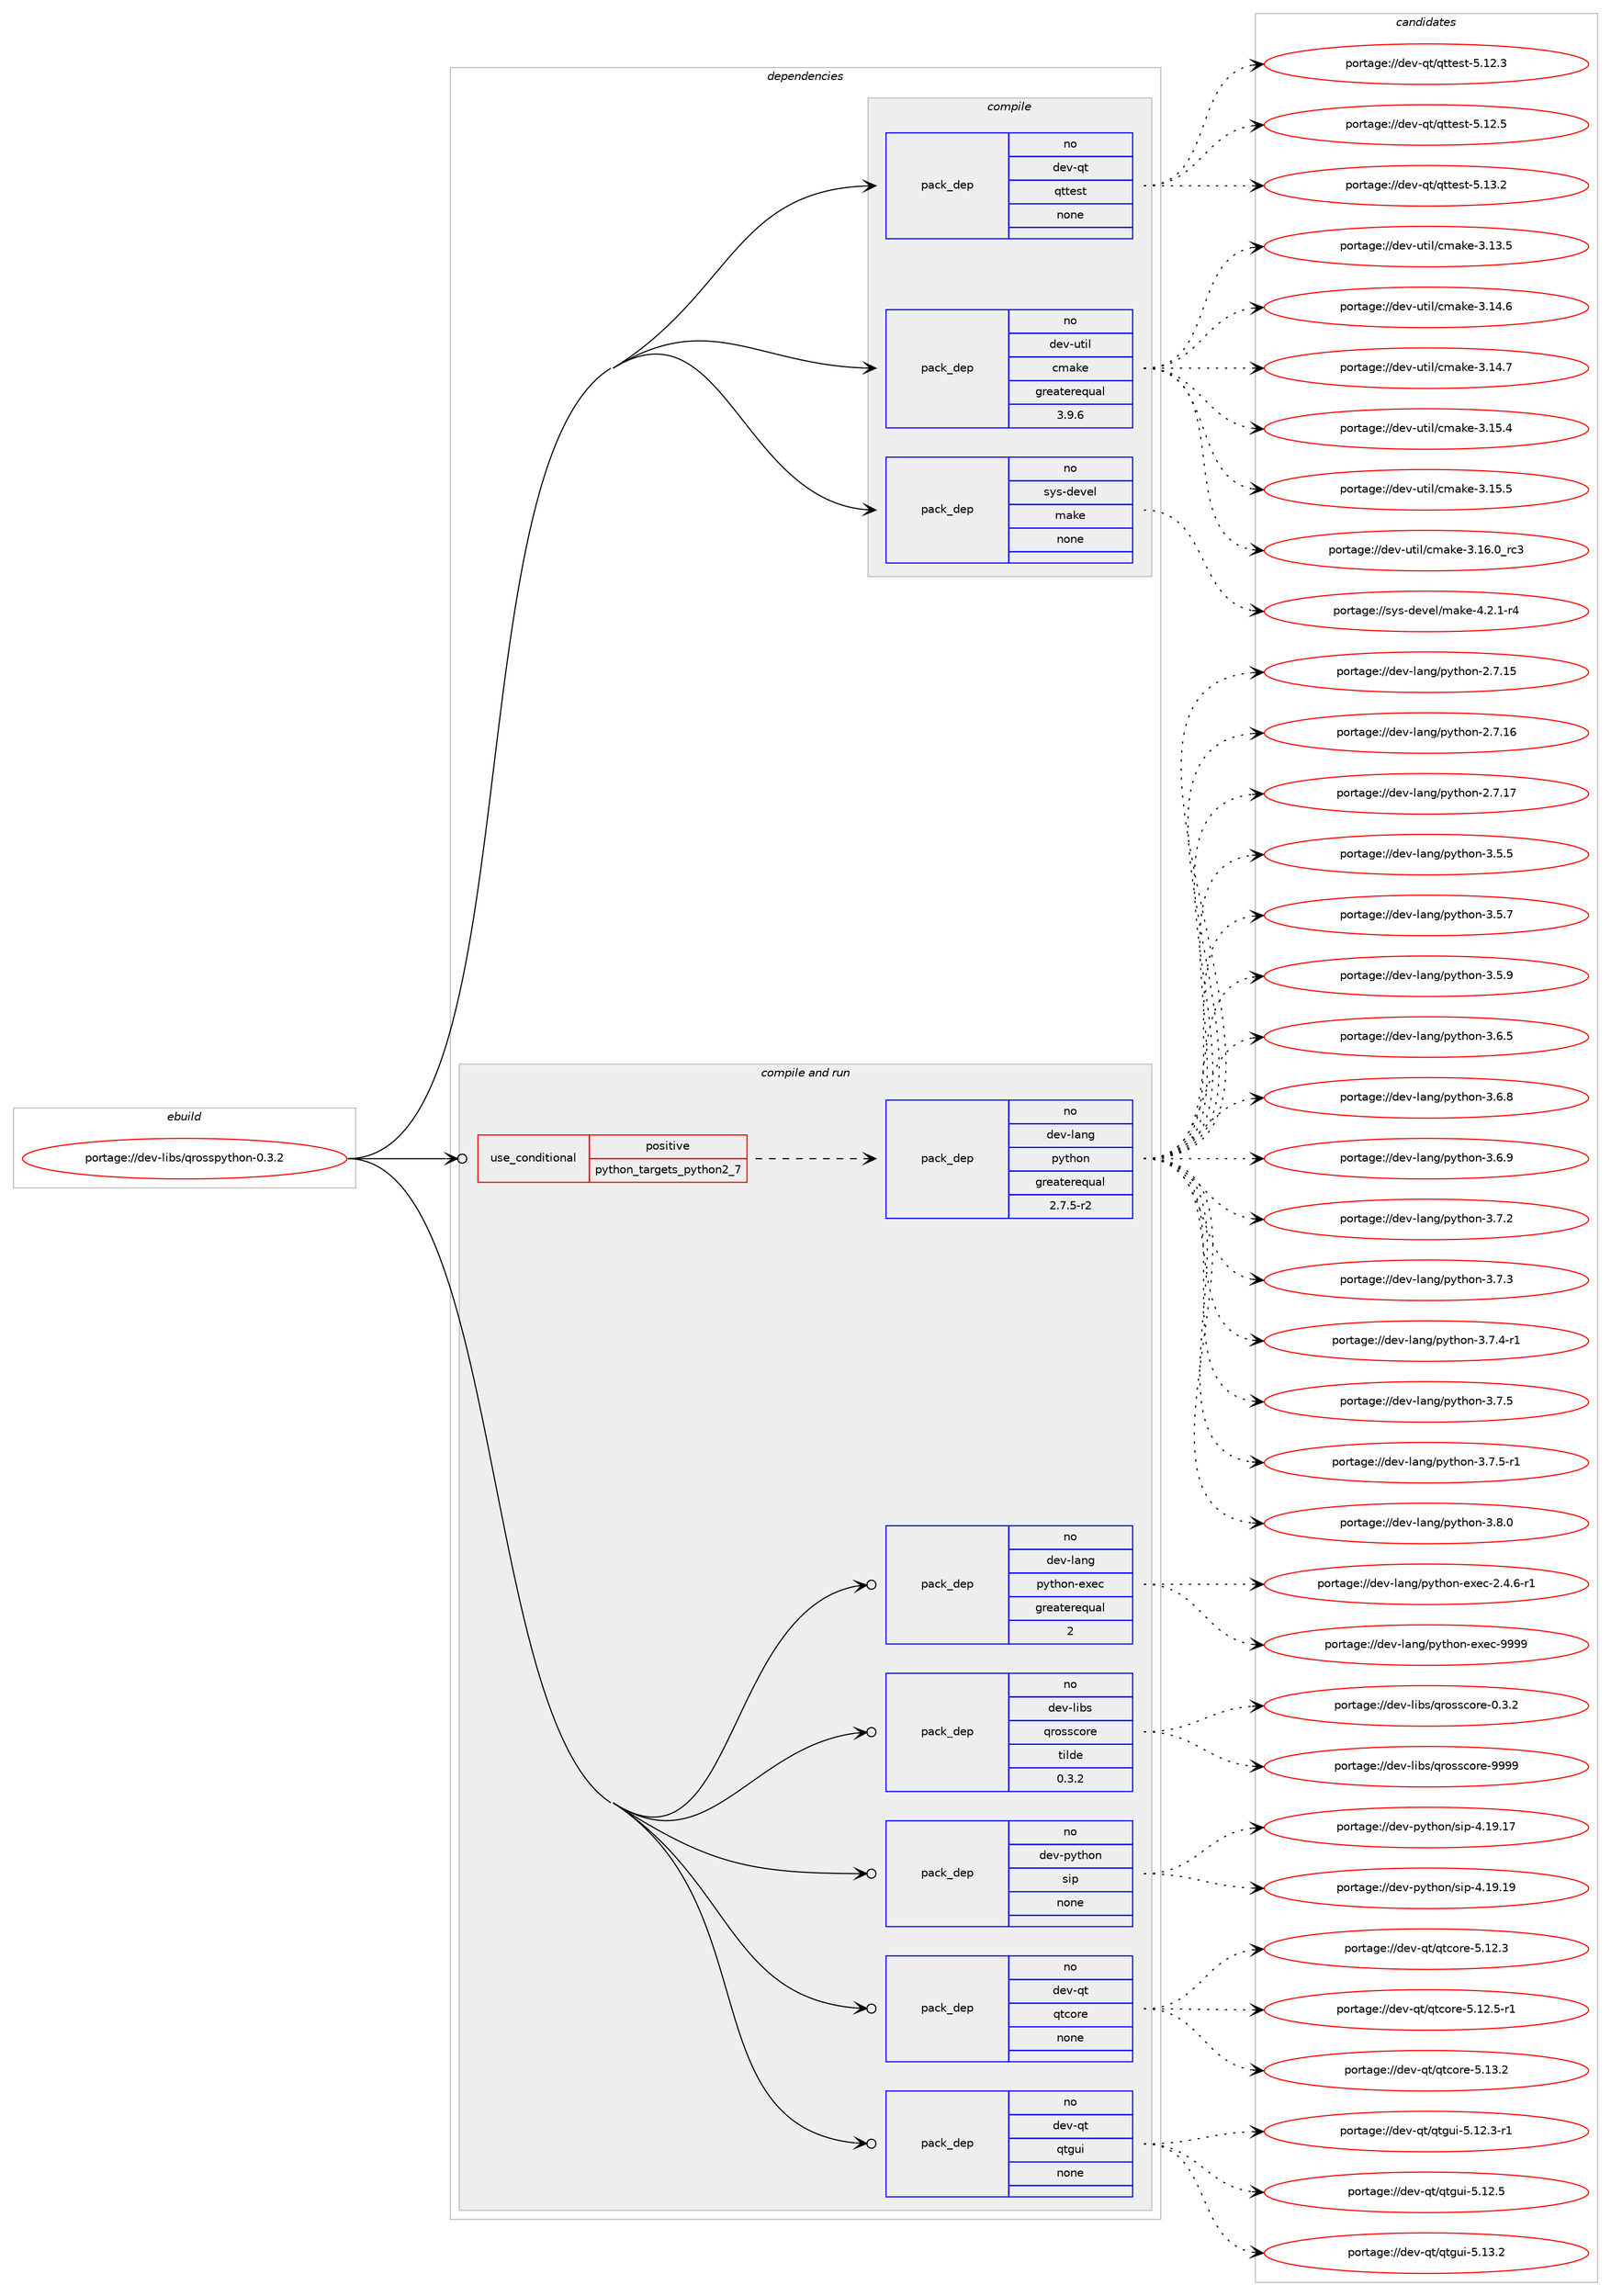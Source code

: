 digraph prolog {

# *************
# Graph options
# *************

newrank=true;
concentrate=true;
compound=true;
graph [rankdir=LR,fontname=Helvetica,fontsize=10,ranksep=1.5];#, ranksep=2.5, nodesep=0.2];
edge  [arrowhead=vee];
node  [fontname=Helvetica,fontsize=10];

# **********
# The ebuild
# **********

subgraph cluster_leftcol {
color=gray;
rank=same;
label=<<i>ebuild</i>>;
id [label="portage://dev-libs/qrosspython-0.3.2", color=red, width=4, href="../dev-libs/qrosspython-0.3.2.svg"];
}

# ****************
# The dependencies
# ****************

subgraph cluster_midcol {
color=gray;
label=<<i>dependencies</i>>;
subgraph cluster_compile {
fillcolor="#eeeeee";
style=filled;
label=<<i>compile</i>>;
subgraph pack78737 {
dependency103604 [label=<<TABLE BORDER="0" CELLBORDER="1" CELLSPACING="0" CELLPADDING="4" WIDTH="220"><TR><TD ROWSPAN="6" CELLPADDING="30">pack_dep</TD></TR><TR><TD WIDTH="110">no</TD></TR><TR><TD>dev-qt</TD></TR><TR><TD>qttest</TD></TR><TR><TD>none</TD></TR><TR><TD></TD></TR></TABLE>>, shape=none, color=blue];
}
id:e -> dependency103604:w [weight=20,style="solid",arrowhead="vee"];
subgraph pack78738 {
dependency103605 [label=<<TABLE BORDER="0" CELLBORDER="1" CELLSPACING="0" CELLPADDING="4" WIDTH="220"><TR><TD ROWSPAN="6" CELLPADDING="30">pack_dep</TD></TR><TR><TD WIDTH="110">no</TD></TR><TR><TD>dev-util</TD></TR><TR><TD>cmake</TD></TR><TR><TD>greaterequal</TD></TR><TR><TD>3.9.6</TD></TR></TABLE>>, shape=none, color=blue];
}
id:e -> dependency103605:w [weight=20,style="solid",arrowhead="vee"];
subgraph pack78739 {
dependency103606 [label=<<TABLE BORDER="0" CELLBORDER="1" CELLSPACING="0" CELLPADDING="4" WIDTH="220"><TR><TD ROWSPAN="6" CELLPADDING="30">pack_dep</TD></TR><TR><TD WIDTH="110">no</TD></TR><TR><TD>sys-devel</TD></TR><TR><TD>make</TD></TR><TR><TD>none</TD></TR><TR><TD></TD></TR></TABLE>>, shape=none, color=blue];
}
id:e -> dependency103606:w [weight=20,style="solid",arrowhead="vee"];
}
subgraph cluster_compileandrun {
fillcolor="#eeeeee";
style=filled;
label=<<i>compile and run</i>>;
subgraph cond21764 {
dependency103607 [label=<<TABLE BORDER="0" CELLBORDER="1" CELLSPACING="0" CELLPADDING="4"><TR><TD ROWSPAN="3" CELLPADDING="10">use_conditional</TD></TR><TR><TD>positive</TD></TR><TR><TD>python_targets_python2_7</TD></TR></TABLE>>, shape=none, color=red];
subgraph pack78740 {
dependency103608 [label=<<TABLE BORDER="0" CELLBORDER="1" CELLSPACING="0" CELLPADDING="4" WIDTH="220"><TR><TD ROWSPAN="6" CELLPADDING="30">pack_dep</TD></TR><TR><TD WIDTH="110">no</TD></TR><TR><TD>dev-lang</TD></TR><TR><TD>python</TD></TR><TR><TD>greaterequal</TD></TR><TR><TD>2.7.5-r2</TD></TR></TABLE>>, shape=none, color=blue];
}
dependency103607:e -> dependency103608:w [weight=20,style="dashed",arrowhead="vee"];
}
id:e -> dependency103607:w [weight=20,style="solid",arrowhead="odotvee"];
subgraph pack78741 {
dependency103609 [label=<<TABLE BORDER="0" CELLBORDER="1" CELLSPACING="0" CELLPADDING="4" WIDTH="220"><TR><TD ROWSPAN="6" CELLPADDING="30">pack_dep</TD></TR><TR><TD WIDTH="110">no</TD></TR><TR><TD>dev-lang</TD></TR><TR><TD>python-exec</TD></TR><TR><TD>greaterequal</TD></TR><TR><TD>2</TD></TR></TABLE>>, shape=none, color=blue];
}
id:e -> dependency103609:w [weight=20,style="solid",arrowhead="odotvee"];
subgraph pack78742 {
dependency103610 [label=<<TABLE BORDER="0" CELLBORDER="1" CELLSPACING="0" CELLPADDING="4" WIDTH="220"><TR><TD ROWSPAN="6" CELLPADDING="30">pack_dep</TD></TR><TR><TD WIDTH="110">no</TD></TR><TR><TD>dev-libs</TD></TR><TR><TD>qrosscore</TD></TR><TR><TD>tilde</TD></TR><TR><TD>0.3.2</TD></TR></TABLE>>, shape=none, color=blue];
}
id:e -> dependency103610:w [weight=20,style="solid",arrowhead="odotvee"];
subgraph pack78743 {
dependency103611 [label=<<TABLE BORDER="0" CELLBORDER="1" CELLSPACING="0" CELLPADDING="4" WIDTH="220"><TR><TD ROWSPAN="6" CELLPADDING="30">pack_dep</TD></TR><TR><TD WIDTH="110">no</TD></TR><TR><TD>dev-python</TD></TR><TR><TD>sip</TD></TR><TR><TD>none</TD></TR><TR><TD></TD></TR></TABLE>>, shape=none, color=blue];
}
id:e -> dependency103611:w [weight=20,style="solid",arrowhead="odotvee"];
subgraph pack78744 {
dependency103612 [label=<<TABLE BORDER="0" CELLBORDER="1" CELLSPACING="0" CELLPADDING="4" WIDTH="220"><TR><TD ROWSPAN="6" CELLPADDING="30">pack_dep</TD></TR><TR><TD WIDTH="110">no</TD></TR><TR><TD>dev-qt</TD></TR><TR><TD>qtcore</TD></TR><TR><TD>none</TD></TR><TR><TD></TD></TR></TABLE>>, shape=none, color=blue];
}
id:e -> dependency103612:w [weight=20,style="solid",arrowhead="odotvee"];
subgraph pack78745 {
dependency103613 [label=<<TABLE BORDER="0" CELLBORDER="1" CELLSPACING="0" CELLPADDING="4" WIDTH="220"><TR><TD ROWSPAN="6" CELLPADDING="30">pack_dep</TD></TR><TR><TD WIDTH="110">no</TD></TR><TR><TD>dev-qt</TD></TR><TR><TD>qtgui</TD></TR><TR><TD>none</TD></TR><TR><TD></TD></TR></TABLE>>, shape=none, color=blue];
}
id:e -> dependency103613:w [weight=20,style="solid",arrowhead="odotvee"];
}
subgraph cluster_run {
fillcolor="#eeeeee";
style=filled;
label=<<i>run</i>>;
}
}

# **************
# The candidates
# **************

subgraph cluster_choices {
rank=same;
color=gray;
label=<<i>candidates</i>>;

subgraph choice78737 {
color=black;
nodesep=1;
choiceportage100101118451131164711311611610111511645534649504651 [label="portage://dev-qt/qttest-5.12.3", color=red, width=4,href="../dev-qt/qttest-5.12.3.svg"];
choiceportage100101118451131164711311611610111511645534649504653 [label="portage://dev-qt/qttest-5.12.5", color=red, width=4,href="../dev-qt/qttest-5.12.5.svg"];
choiceportage100101118451131164711311611610111511645534649514650 [label="portage://dev-qt/qttest-5.13.2", color=red, width=4,href="../dev-qt/qttest-5.13.2.svg"];
dependency103604:e -> choiceportage100101118451131164711311611610111511645534649504651:w [style=dotted,weight="100"];
dependency103604:e -> choiceportage100101118451131164711311611610111511645534649504653:w [style=dotted,weight="100"];
dependency103604:e -> choiceportage100101118451131164711311611610111511645534649514650:w [style=dotted,weight="100"];
}
subgraph choice78738 {
color=black;
nodesep=1;
choiceportage1001011184511711610510847991099710710145514649514653 [label="portage://dev-util/cmake-3.13.5", color=red, width=4,href="../dev-util/cmake-3.13.5.svg"];
choiceportage1001011184511711610510847991099710710145514649524654 [label="portage://dev-util/cmake-3.14.6", color=red, width=4,href="../dev-util/cmake-3.14.6.svg"];
choiceportage1001011184511711610510847991099710710145514649524655 [label="portage://dev-util/cmake-3.14.7", color=red, width=4,href="../dev-util/cmake-3.14.7.svg"];
choiceportage1001011184511711610510847991099710710145514649534652 [label="portage://dev-util/cmake-3.15.4", color=red, width=4,href="../dev-util/cmake-3.15.4.svg"];
choiceportage1001011184511711610510847991099710710145514649534653 [label="portage://dev-util/cmake-3.15.5", color=red, width=4,href="../dev-util/cmake-3.15.5.svg"];
choiceportage1001011184511711610510847991099710710145514649544648951149951 [label="portage://dev-util/cmake-3.16.0_rc3", color=red, width=4,href="../dev-util/cmake-3.16.0_rc3.svg"];
dependency103605:e -> choiceportage1001011184511711610510847991099710710145514649514653:w [style=dotted,weight="100"];
dependency103605:e -> choiceportage1001011184511711610510847991099710710145514649524654:w [style=dotted,weight="100"];
dependency103605:e -> choiceportage1001011184511711610510847991099710710145514649524655:w [style=dotted,weight="100"];
dependency103605:e -> choiceportage1001011184511711610510847991099710710145514649534652:w [style=dotted,weight="100"];
dependency103605:e -> choiceportage1001011184511711610510847991099710710145514649534653:w [style=dotted,weight="100"];
dependency103605:e -> choiceportage1001011184511711610510847991099710710145514649544648951149951:w [style=dotted,weight="100"];
}
subgraph choice78739 {
color=black;
nodesep=1;
choiceportage1151211154510010111810110847109971071014552465046494511452 [label="portage://sys-devel/make-4.2.1-r4", color=red, width=4,href="../sys-devel/make-4.2.1-r4.svg"];
dependency103606:e -> choiceportage1151211154510010111810110847109971071014552465046494511452:w [style=dotted,weight="100"];
}
subgraph choice78740 {
color=black;
nodesep=1;
choiceportage10010111845108971101034711212111610411111045504655464953 [label="portage://dev-lang/python-2.7.15", color=red, width=4,href="../dev-lang/python-2.7.15.svg"];
choiceportage10010111845108971101034711212111610411111045504655464954 [label="portage://dev-lang/python-2.7.16", color=red, width=4,href="../dev-lang/python-2.7.16.svg"];
choiceportage10010111845108971101034711212111610411111045504655464955 [label="portage://dev-lang/python-2.7.17", color=red, width=4,href="../dev-lang/python-2.7.17.svg"];
choiceportage100101118451089711010347112121116104111110455146534653 [label="portage://dev-lang/python-3.5.5", color=red, width=4,href="../dev-lang/python-3.5.5.svg"];
choiceportage100101118451089711010347112121116104111110455146534655 [label="portage://dev-lang/python-3.5.7", color=red, width=4,href="../dev-lang/python-3.5.7.svg"];
choiceportage100101118451089711010347112121116104111110455146534657 [label="portage://dev-lang/python-3.5.9", color=red, width=4,href="../dev-lang/python-3.5.9.svg"];
choiceportage100101118451089711010347112121116104111110455146544653 [label="portage://dev-lang/python-3.6.5", color=red, width=4,href="../dev-lang/python-3.6.5.svg"];
choiceportage100101118451089711010347112121116104111110455146544656 [label="portage://dev-lang/python-3.6.8", color=red, width=4,href="../dev-lang/python-3.6.8.svg"];
choiceportage100101118451089711010347112121116104111110455146544657 [label="portage://dev-lang/python-3.6.9", color=red, width=4,href="../dev-lang/python-3.6.9.svg"];
choiceportage100101118451089711010347112121116104111110455146554650 [label="portage://dev-lang/python-3.7.2", color=red, width=4,href="../dev-lang/python-3.7.2.svg"];
choiceportage100101118451089711010347112121116104111110455146554651 [label="portage://dev-lang/python-3.7.3", color=red, width=4,href="../dev-lang/python-3.7.3.svg"];
choiceportage1001011184510897110103471121211161041111104551465546524511449 [label="portage://dev-lang/python-3.7.4-r1", color=red, width=4,href="../dev-lang/python-3.7.4-r1.svg"];
choiceportage100101118451089711010347112121116104111110455146554653 [label="portage://dev-lang/python-3.7.5", color=red, width=4,href="../dev-lang/python-3.7.5.svg"];
choiceportage1001011184510897110103471121211161041111104551465546534511449 [label="portage://dev-lang/python-3.7.5-r1", color=red, width=4,href="../dev-lang/python-3.7.5-r1.svg"];
choiceportage100101118451089711010347112121116104111110455146564648 [label="portage://dev-lang/python-3.8.0", color=red, width=4,href="../dev-lang/python-3.8.0.svg"];
dependency103608:e -> choiceportage10010111845108971101034711212111610411111045504655464953:w [style=dotted,weight="100"];
dependency103608:e -> choiceportage10010111845108971101034711212111610411111045504655464954:w [style=dotted,weight="100"];
dependency103608:e -> choiceportage10010111845108971101034711212111610411111045504655464955:w [style=dotted,weight="100"];
dependency103608:e -> choiceportage100101118451089711010347112121116104111110455146534653:w [style=dotted,weight="100"];
dependency103608:e -> choiceportage100101118451089711010347112121116104111110455146534655:w [style=dotted,weight="100"];
dependency103608:e -> choiceportage100101118451089711010347112121116104111110455146534657:w [style=dotted,weight="100"];
dependency103608:e -> choiceportage100101118451089711010347112121116104111110455146544653:w [style=dotted,weight="100"];
dependency103608:e -> choiceportage100101118451089711010347112121116104111110455146544656:w [style=dotted,weight="100"];
dependency103608:e -> choiceportage100101118451089711010347112121116104111110455146544657:w [style=dotted,weight="100"];
dependency103608:e -> choiceportage100101118451089711010347112121116104111110455146554650:w [style=dotted,weight="100"];
dependency103608:e -> choiceportage100101118451089711010347112121116104111110455146554651:w [style=dotted,weight="100"];
dependency103608:e -> choiceportage1001011184510897110103471121211161041111104551465546524511449:w [style=dotted,weight="100"];
dependency103608:e -> choiceportage100101118451089711010347112121116104111110455146554653:w [style=dotted,weight="100"];
dependency103608:e -> choiceportage1001011184510897110103471121211161041111104551465546534511449:w [style=dotted,weight="100"];
dependency103608:e -> choiceportage100101118451089711010347112121116104111110455146564648:w [style=dotted,weight="100"];
}
subgraph choice78741 {
color=black;
nodesep=1;
choiceportage10010111845108971101034711212111610411111045101120101994550465246544511449 [label="portage://dev-lang/python-exec-2.4.6-r1", color=red, width=4,href="../dev-lang/python-exec-2.4.6-r1.svg"];
choiceportage10010111845108971101034711212111610411111045101120101994557575757 [label="portage://dev-lang/python-exec-9999", color=red, width=4,href="../dev-lang/python-exec-9999.svg"];
dependency103609:e -> choiceportage10010111845108971101034711212111610411111045101120101994550465246544511449:w [style=dotted,weight="100"];
dependency103609:e -> choiceportage10010111845108971101034711212111610411111045101120101994557575757:w [style=dotted,weight="100"];
}
subgraph choice78742 {
color=black;
nodesep=1;
choiceportage10010111845108105981154711311411111511599111114101454846514650 [label="portage://dev-libs/qrosscore-0.3.2", color=red, width=4,href="../dev-libs/qrosscore-0.3.2.svg"];
choiceportage100101118451081059811547113114111115115991111141014557575757 [label="portage://dev-libs/qrosscore-9999", color=red, width=4,href="../dev-libs/qrosscore-9999.svg"];
dependency103610:e -> choiceportage10010111845108105981154711311411111511599111114101454846514650:w [style=dotted,weight="100"];
dependency103610:e -> choiceportage100101118451081059811547113114111115115991111141014557575757:w [style=dotted,weight="100"];
}
subgraph choice78743 {
color=black;
nodesep=1;
choiceportage10010111845112121116104111110471151051124552464957464955 [label="portage://dev-python/sip-4.19.17", color=red, width=4,href="../dev-python/sip-4.19.17.svg"];
choiceportage10010111845112121116104111110471151051124552464957464957 [label="portage://dev-python/sip-4.19.19", color=red, width=4,href="../dev-python/sip-4.19.19.svg"];
dependency103611:e -> choiceportage10010111845112121116104111110471151051124552464957464955:w [style=dotted,weight="100"];
dependency103611:e -> choiceportage10010111845112121116104111110471151051124552464957464957:w [style=dotted,weight="100"];
}
subgraph choice78744 {
color=black;
nodesep=1;
choiceportage10010111845113116471131169911111410145534649504651 [label="portage://dev-qt/qtcore-5.12.3", color=red, width=4,href="../dev-qt/qtcore-5.12.3.svg"];
choiceportage100101118451131164711311699111114101455346495046534511449 [label="portage://dev-qt/qtcore-5.12.5-r1", color=red, width=4,href="../dev-qt/qtcore-5.12.5-r1.svg"];
choiceportage10010111845113116471131169911111410145534649514650 [label="portage://dev-qt/qtcore-5.13.2", color=red, width=4,href="../dev-qt/qtcore-5.13.2.svg"];
dependency103612:e -> choiceportage10010111845113116471131169911111410145534649504651:w [style=dotted,weight="100"];
dependency103612:e -> choiceportage100101118451131164711311699111114101455346495046534511449:w [style=dotted,weight="100"];
dependency103612:e -> choiceportage10010111845113116471131169911111410145534649514650:w [style=dotted,weight="100"];
}
subgraph choice78745 {
color=black;
nodesep=1;
choiceportage1001011184511311647113116103117105455346495046514511449 [label="portage://dev-qt/qtgui-5.12.3-r1", color=red, width=4,href="../dev-qt/qtgui-5.12.3-r1.svg"];
choiceportage100101118451131164711311610311710545534649504653 [label="portage://dev-qt/qtgui-5.12.5", color=red, width=4,href="../dev-qt/qtgui-5.12.5.svg"];
choiceportage100101118451131164711311610311710545534649514650 [label="portage://dev-qt/qtgui-5.13.2", color=red, width=4,href="../dev-qt/qtgui-5.13.2.svg"];
dependency103613:e -> choiceportage1001011184511311647113116103117105455346495046514511449:w [style=dotted,weight="100"];
dependency103613:e -> choiceportage100101118451131164711311610311710545534649504653:w [style=dotted,weight="100"];
dependency103613:e -> choiceportage100101118451131164711311610311710545534649514650:w [style=dotted,weight="100"];
}
}

}
